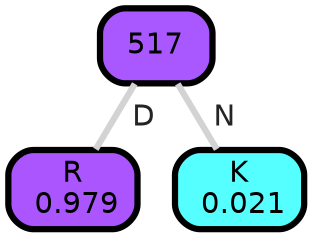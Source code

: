 graph Tree {
node [shape=box, style="filled, rounded",color="black",penwidth="3",fontcolor="black",                 fontname=helvetica] ;
graph [ranksep="0 equally", splines=straight,                 bgcolor=transparent, dpi=200] ;
edge [fontname=helvetica, fontweight=bold,fontcolor=grey14,color=lightgray] ;
0 [label="R
 0.979", fillcolor="#ab55ff"] ;
1 [label="517", fillcolor="#a958ff"] ;
2 [label="K
 0.021", fillcolor="#55ffff"] ;
1 -- 0 [label=" D",penwidth=3] ;
1 -- 2 [label=" N",penwidth=3] ;
{rank = same;}}
